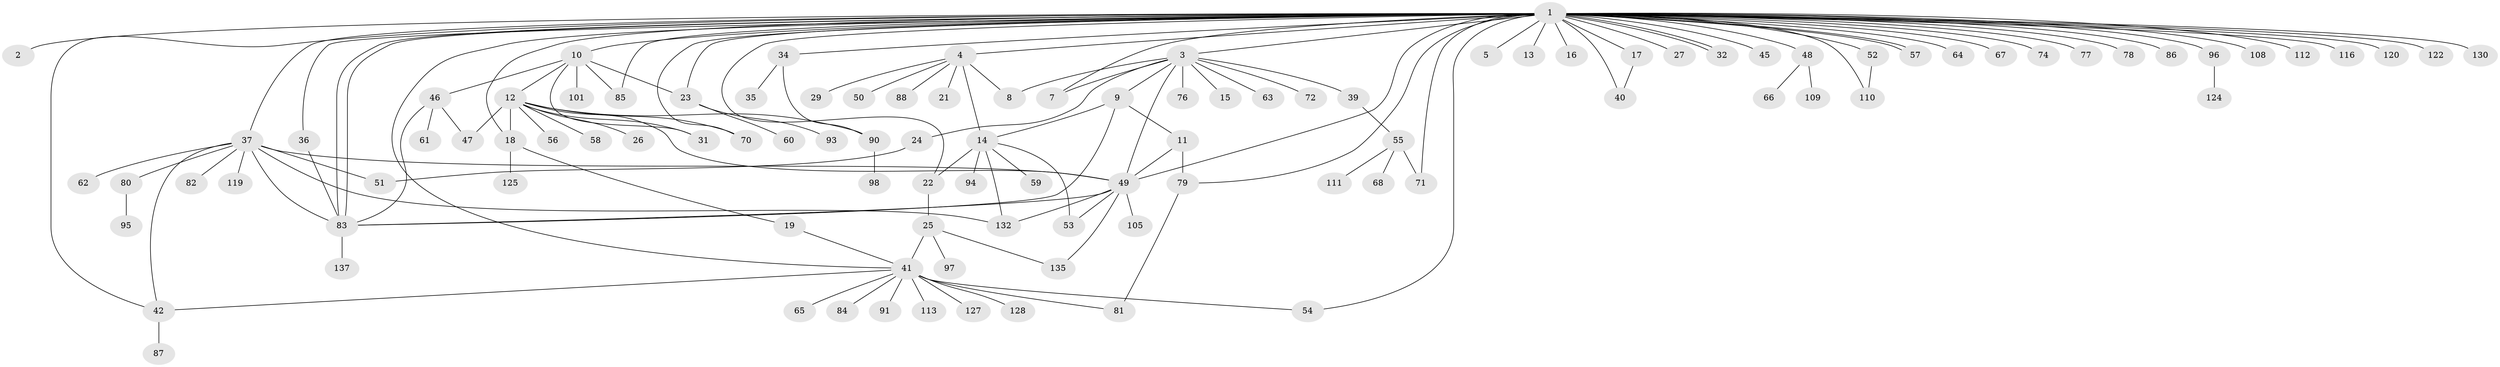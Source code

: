 // Generated by graph-tools (version 1.1) at 2025/23/03/03/25 07:23:50]
// undirected, 105 vertices, 142 edges
graph export_dot {
graph [start="1"]
  node [color=gray90,style=filled];
  1 [super="+44"];
  2;
  3 [super="+6"];
  4 [super="+100"];
  5;
  7;
  8 [super="+99"];
  9 [super="+20"];
  10 [super="+75"];
  11 [super="+129"];
  12 [super="+92"];
  13;
  14 [super="+28"];
  15;
  16;
  17 [super="+117"];
  18 [super="+33"];
  19 [super="+30"];
  21;
  22 [super="+73"];
  23 [super="+107"];
  24;
  25 [super="+118"];
  26;
  27;
  29;
  31 [super="+38"];
  32;
  34;
  35;
  36;
  37 [super="+43"];
  39;
  40;
  41 [super="+115"];
  42 [super="+134"];
  45;
  46 [super="+131"];
  47;
  48;
  49 [super="+69"];
  50;
  51;
  52;
  53 [super="+114"];
  54;
  55 [super="+89"];
  56;
  57;
  58;
  59 [super="+102"];
  60;
  61;
  62;
  63;
  64;
  65;
  66 [super="+123"];
  67;
  68 [super="+121"];
  70 [super="+104"];
  71;
  72;
  74;
  76;
  77;
  78;
  79 [super="+133"];
  80;
  81;
  82;
  83 [super="+106"];
  84;
  85 [super="+103"];
  86;
  87;
  88;
  90 [super="+126"];
  91;
  93;
  94;
  95;
  96;
  97;
  98;
  101;
  105;
  108;
  109;
  110;
  111;
  112;
  113;
  116;
  119;
  120;
  122;
  124 [super="+136"];
  125;
  127;
  128;
  130;
  132;
  135;
  137;
  1 -- 2;
  1 -- 3;
  1 -- 4;
  1 -- 5;
  1 -- 7;
  1 -- 10;
  1 -- 13;
  1 -- 16;
  1 -- 17;
  1 -- 22;
  1 -- 27;
  1 -- 32;
  1 -- 32;
  1 -- 34;
  1 -- 36;
  1 -- 37;
  1 -- 40;
  1 -- 42;
  1 -- 45;
  1 -- 48;
  1 -- 49 [weight=2];
  1 -- 52;
  1 -- 54;
  1 -- 57;
  1 -- 57;
  1 -- 64;
  1 -- 67;
  1 -- 70;
  1 -- 71;
  1 -- 74;
  1 -- 77;
  1 -- 78;
  1 -- 79;
  1 -- 83 [weight=2];
  1 -- 83;
  1 -- 85;
  1 -- 86;
  1 -- 96;
  1 -- 108;
  1 -- 110;
  1 -- 116;
  1 -- 120;
  1 -- 122;
  1 -- 130;
  1 -- 18;
  1 -- 112;
  1 -- 41;
  1 -- 23;
  3 -- 8;
  3 -- 15;
  3 -- 24;
  3 -- 39;
  3 -- 72;
  3 -- 76;
  3 -- 9;
  3 -- 7;
  3 -- 63;
  3 -- 49;
  4 -- 8;
  4 -- 14 [weight=2];
  4 -- 21;
  4 -- 29;
  4 -- 50;
  4 -- 88;
  9 -- 11;
  9 -- 14;
  9 -- 83;
  10 -- 12;
  10 -- 23;
  10 -- 31;
  10 -- 46;
  10 -- 101;
  10 -- 85;
  11 -- 49;
  11 -- 79;
  12 -- 18;
  12 -- 26;
  12 -- 31;
  12 -- 47;
  12 -- 49;
  12 -- 56;
  12 -- 58;
  12 -- 90;
  12 -- 70;
  14 -- 22 [weight=2];
  14 -- 94;
  14 -- 132;
  14 -- 53;
  14 -- 59;
  17 -- 40;
  18 -- 19;
  18 -- 125;
  19 -- 41;
  22 -- 25;
  23 -- 60;
  23 -- 93;
  24 -- 51;
  25 -- 97;
  25 -- 135;
  25 -- 41 [weight=2];
  34 -- 35;
  34 -- 90;
  36 -- 83;
  37 -- 51;
  37 -- 62;
  37 -- 80;
  37 -- 82;
  37 -- 83;
  37 -- 119;
  37 -- 132;
  37 -- 42;
  37 -- 49;
  39 -- 55;
  41 -- 54;
  41 -- 65;
  41 -- 81;
  41 -- 84;
  41 -- 91;
  41 -- 113;
  41 -- 128;
  41 -- 42;
  41 -- 127;
  42 -- 87;
  46 -- 47;
  46 -- 61;
  46 -- 83;
  48 -- 66;
  48 -- 109;
  49 -- 83;
  49 -- 105;
  49 -- 132;
  49 -- 135;
  49 -- 53;
  52 -- 110;
  55 -- 68;
  55 -- 111;
  55 -- 71;
  79 -- 81;
  80 -- 95;
  83 -- 137;
  90 -- 98;
  96 -- 124;
}
